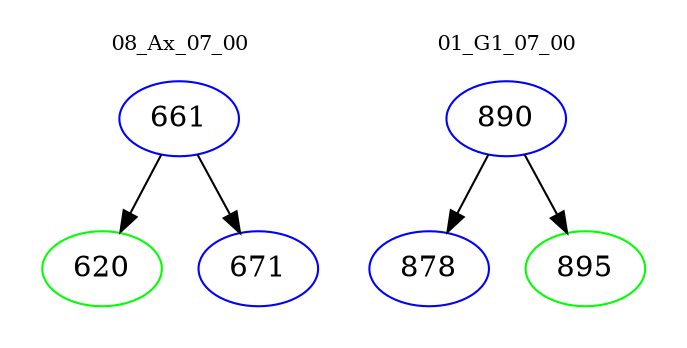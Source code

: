 digraph{
subgraph cluster_0 {
color = white
label = "08_Ax_07_00";
fontsize=10;
T0_661 [label="661", color="blue"]
T0_661 -> T0_620 [color="black"]
T0_620 [label="620", color="green"]
T0_661 -> T0_671 [color="black"]
T0_671 [label="671", color="blue"]
}
subgraph cluster_1 {
color = white
label = "01_G1_07_00";
fontsize=10;
T1_890 [label="890", color="blue"]
T1_890 -> T1_878 [color="black"]
T1_878 [label="878", color="blue"]
T1_890 -> T1_895 [color="black"]
T1_895 [label="895", color="green"]
}
}
